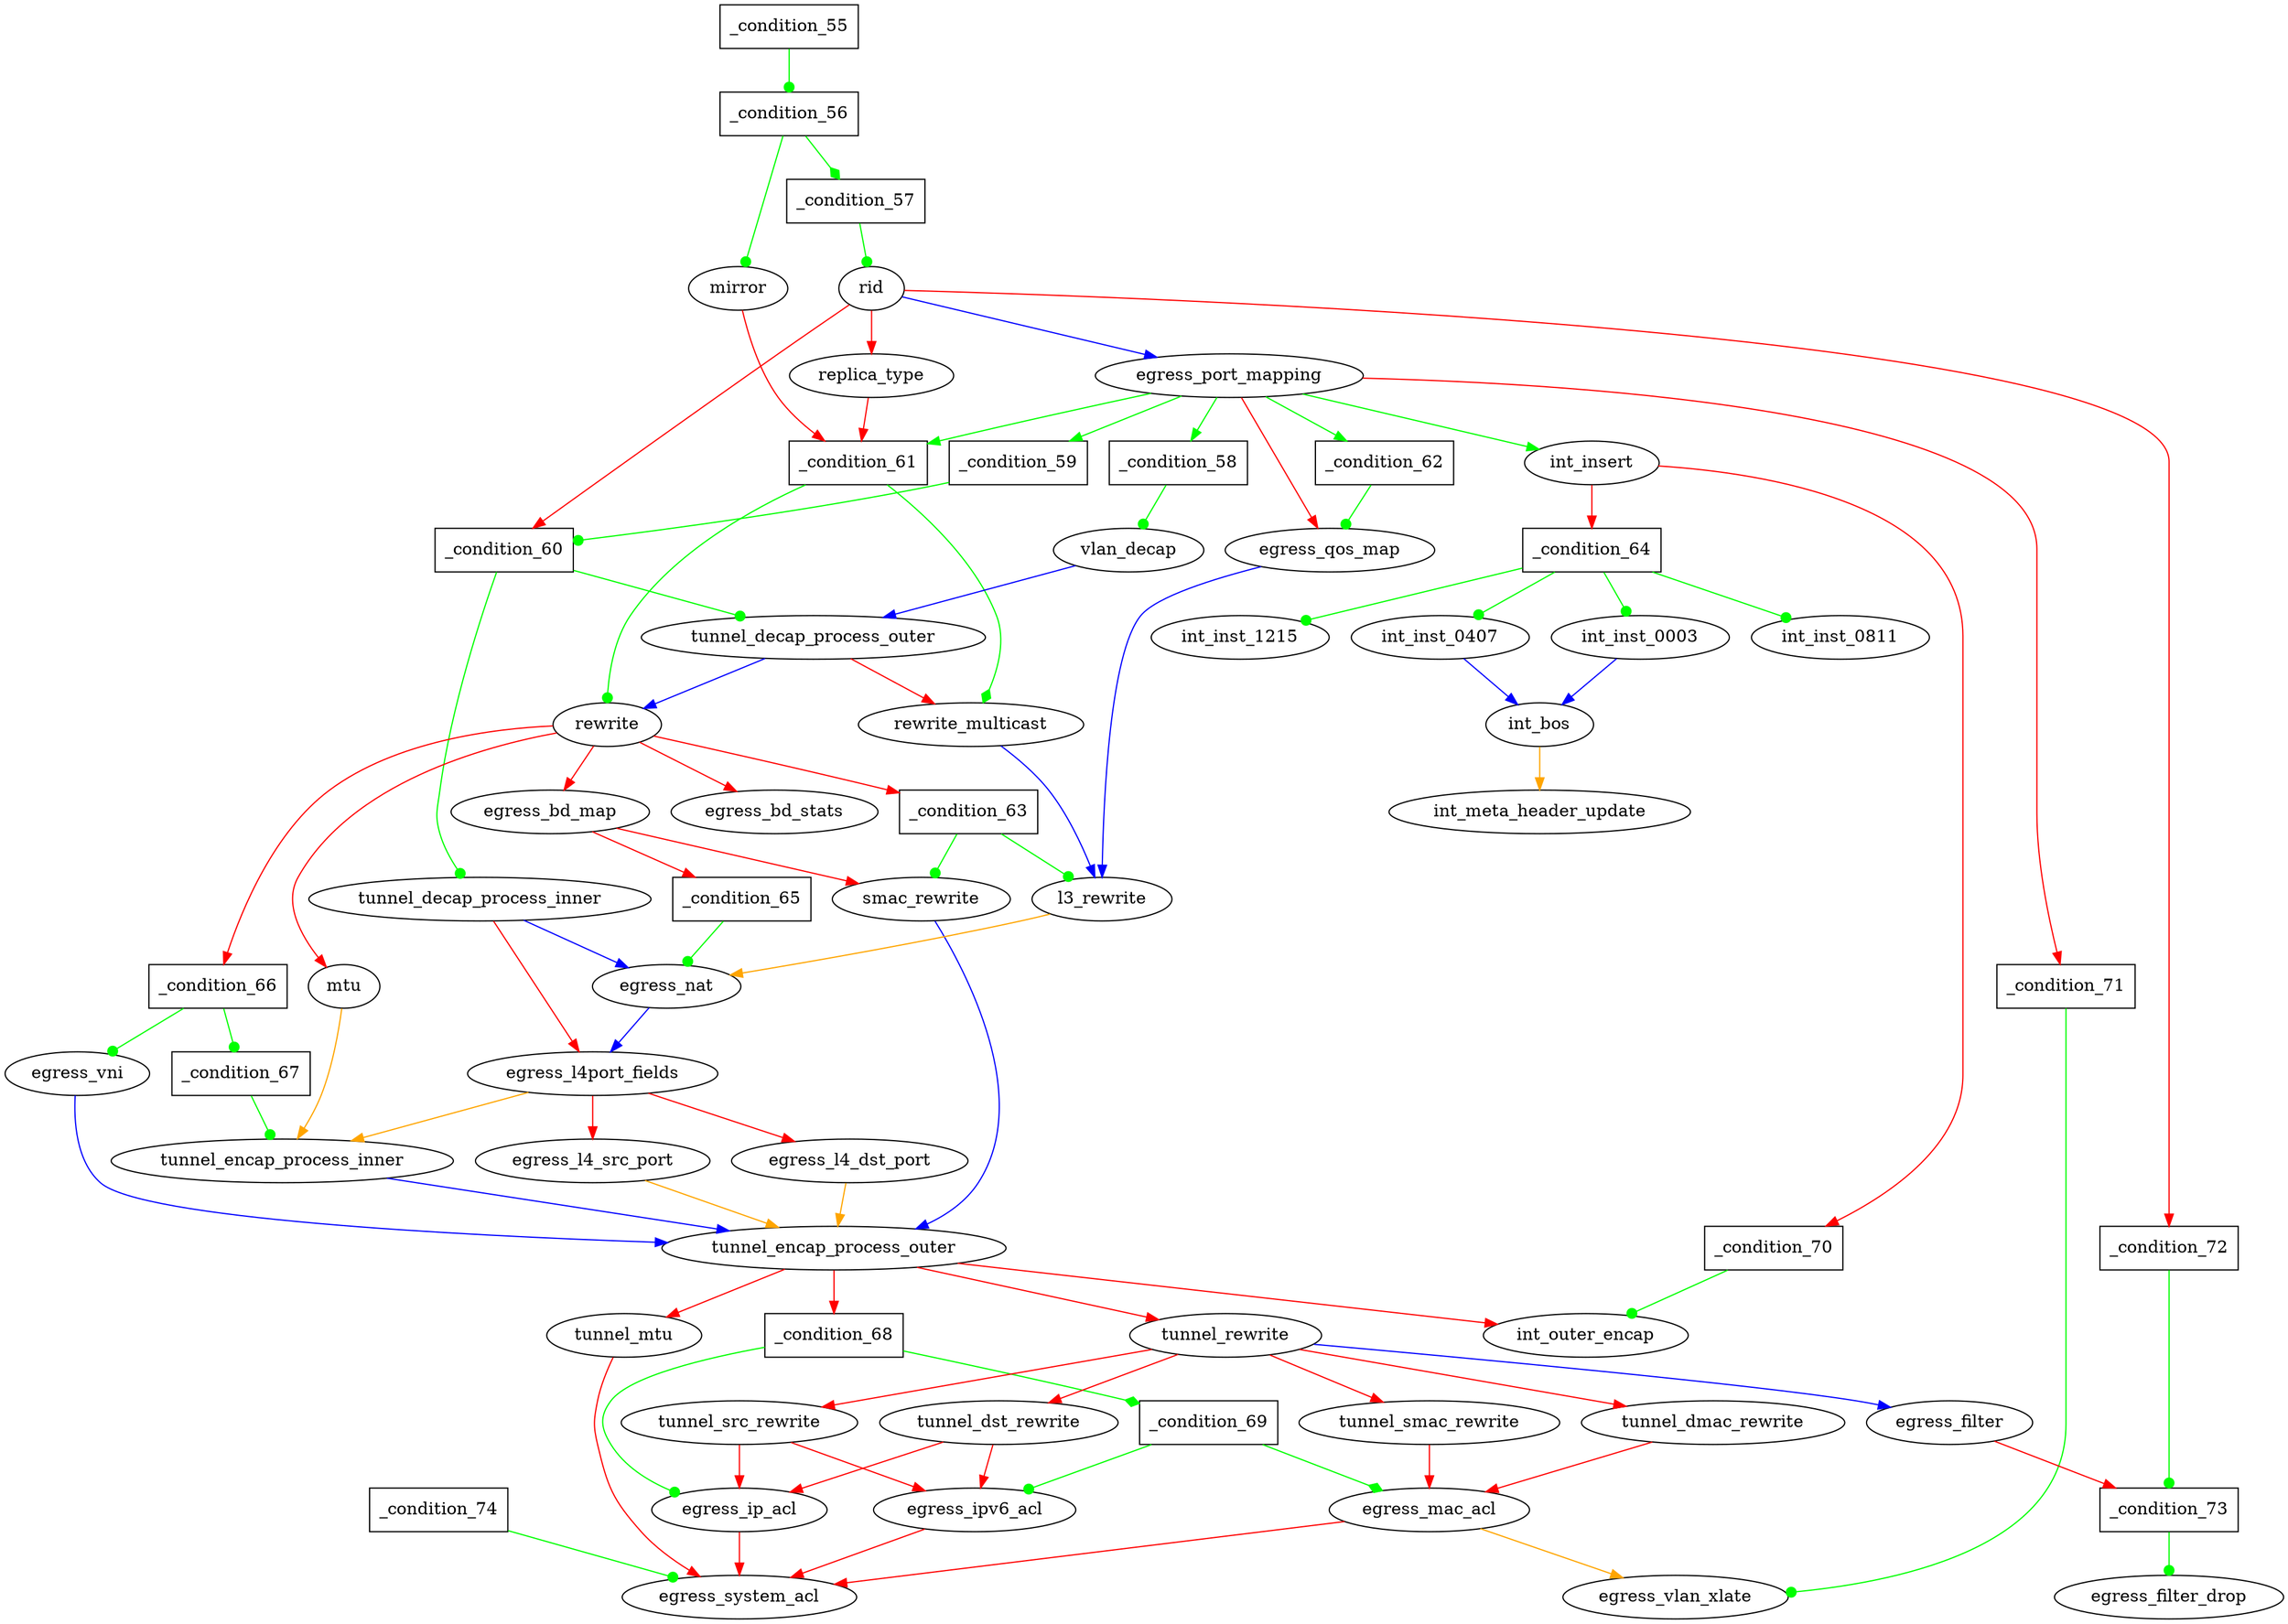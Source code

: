 digraph egress {
_condition_61 [shape=box label="_condition_61"];
_condition_68 [shape=box label="_condition_68"];
_condition_69 [shape=box label="_condition_69"];
_condition_62 [shape=box label="_condition_62"];
_condition_63 [shape=box label="_condition_63"];
_condition_60 [shape=box label="_condition_60"];
_condition_66 [shape=box label="_condition_66"];
_condition_67 [shape=box label="_condition_67"];
_condition_64 [shape=box label="_condition_64"];
_condition_65 [shape=box label="_condition_65"];
_condition_57 [shape=box label="_condition_57"];
_condition_56 [shape=box label="_condition_56"];
_condition_55 [shape=box label="_condition_55"];
_condition_71 [shape=box label="_condition_71"];
_condition_70 [shape=box label="_condition_70"];
_condition_73 [shape=box label="_condition_73"];
_condition_72 [shape=box label="_condition_72"];
_condition_74 [shape=box label="_condition_74"];
_condition_59 [shape=box label="_condition_59"];
_condition_58 [shape=box label="_condition_58"];
int_bos -> int_meta_header_update [color=orange ];
_condition_61 -> rewrite_multicast [color=green  arrowhead = diamond];
_condition_61 -> rewrite [color=green  arrowhead = dot];
vlan_decap -> tunnel_decap_process_outer [color=blue ];
rewrite -> egress_bd_map [color=red ];
rewrite -> mtu [color=red ];
rewrite -> egress_bd_stats [color=red ];
rewrite -> _condition_66 [color=red ];
rewrite -> _condition_63 [color=red ];
int_insert -> _condition_70 [color=red ];
int_insert -> _condition_64 [color=red ];
egress_ipv6_acl -> egress_system_acl [color=red ];
int_inst_0003 -> int_bos [color=blue ];
mirror -> _condition_61 [color=red ];
rid -> egress_port_mapping [color=blue ];
rid -> _condition_60 [color=red ];
rid -> _condition_72 [color=red ];
rid -> replica_type [color=red ];
mtu -> tunnel_encap_process_inner [color=orange ];
egress_port_mapping -> _condition_71 [color=red ];
egress_port_mapping -> _condition_62 [color=green ];
egress_port_mapping -> _condition_58 [color=green ];
egress_port_mapping -> egress_qos_map [color=red ];
egress_port_mapping -> _condition_61 [color=green ];
egress_port_mapping -> int_insert [color=green ];
egress_port_mapping -> _condition_59 [color=green ];
_condition_68 -> egress_ip_acl [color=green  arrowhead = dot];
_condition_68 -> _condition_69 [color=green  arrowhead = diamond];
_condition_69 -> egress_ipv6_acl [color=green  arrowhead = dot];
_condition_69 -> egress_mac_acl [color=green  arrowhead = diamond];
egress_bd_map -> smac_rewrite [color=red ];
egress_bd_map -> _condition_65 [color=red ];
tunnel_src_rewrite -> egress_ip_acl [color=red ];
tunnel_src_rewrite -> egress_ipv6_acl [color=red ];
egress_l4port_fields -> egress_l4_dst_port [color=red ];
egress_l4port_fields -> egress_l4_src_port [color=red ];
egress_l4port_fields -> tunnel_encap_process_inner [color=orange ];
_condition_62 -> egress_qos_map [color=green  arrowhead = dot];
_condition_63 -> smac_rewrite [color=green  arrowhead = dot];
_condition_63 -> l3_rewrite [color=green  arrowhead = dot];
_condition_60 -> tunnel_decap_process_outer [color=green  arrowhead = dot];
_condition_60 -> tunnel_decap_process_inner [color=green  arrowhead = dot];
_condition_66 -> _condition_67 [color=green  arrowhead = dot];
_condition_66 -> egress_vni [color=green  arrowhead = dot];
_condition_67 -> tunnel_encap_process_inner [color=green  arrowhead = dot];
_condition_64 -> int_inst_0811 [color=green  arrowhead = dot];
_condition_64 -> int_inst_1215 [color=green  arrowhead = dot];
_condition_64 -> int_inst_0407 [color=green  arrowhead = dot];
_condition_64 -> int_inst_0003 [color=green  arrowhead = dot];
tunnel_encap_process_outer -> _condition_68 [color=red ];
tunnel_encap_process_outer -> tunnel_rewrite [color=red ];
tunnel_encap_process_outer -> int_outer_encap [color=red ];
tunnel_encap_process_outer -> tunnel_mtu [color=red ];
tunnel_mtu -> egress_system_acl [color=red ];
tunnel_decap_process_inner -> egress_l4port_fields [color=red ];
tunnel_decap_process_inner -> egress_nat [color=blue ];
tunnel_decap_process_outer -> rewrite_multicast [color=red ];
tunnel_decap_process_outer -> rewrite [color=blue ];
tunnel_smac_rewrite -> egress_mac_acl [color=red ];
smac_rewrite -> tunnel_encap_process_outer [color=blue ];
replica_type -> _condition_61 [color=red ];
rewrite_multicast -> l3_rewrite [color=blue ];
_condition_65 -> egress_nat [color=green  arrowhead = dot];
egress_filter -> _condition_73 [color=red ];
int_inst_0407 -> int_bos [color=blue ];
tunnel_rewrite -> tunnel_smac_rewrite [color=red ];
tunnel_rewrite -> tunnel_dmac_rewrite [color=red ];
tunnel_rewrite -> tunnel_src_rewrite [color=red ];
tunnel_rewrite -> egress_filter [color=blue ];
tunnel_rewrite -> tunnel_dst_rewrite [color=red ];
egress_ip_acl -> egress_system_acl [color=red ];
tunnel_encap_process_inner -> tunnel_encap_process_outer [color=blue ];
egress_nat -> egress_l4port_fields [color=blue ];
_condition_57 -> rid [color=green  arrowhead = dot];
_condition_56 -> mirror [color=green  arrowhead = dot];
_condition_56 -> _condition_57 [color=green  arrowhead = diamond];
_condition_55 -> _condition_56 [color=green  arrowhead = dot];
tunnel_dmac_rewrite -> egress_mac_acl [color=red ];
egress_l4_dst_port -> tunnel_encap_process_outer [color=orange ];
egress_mac_acl -> egress_system_acl [color=red ];
egress_mac_acl -> egress_vlan_xlate [color=orange ];
egress_vni -> tunnel_encap_process_outer [color=blue ];
_condition_71 -> egress_vlan_xlate [color=green  arrowhead = dot];
_condition_70 -> int_outer_encap [color=green  arrowhead = dot];
_condition_73 -> egress_filter_drop [color=green  arrowhead = dot];
_condition_72 -> _condition_73 [color=green  arrowhead = dot];
_condition_74 -> egress_system_acl [color=green  arrowhead = dot];
_condition_59 -> _condition_60 [color=green  arrowhead = dot];
_condition_58 -> vlan_decap [color=green  arrowhead = dot];
l3_rewrite -> egress_nat [color=orange ];
egress_l4_src_port -> tunnel_encap_process_outer [color=orange ];
egress_qos_map -> l3_rewrite [color=blue ];
tunnel_dst_rewrite -> egress_ip_acl [color=red ];
tunnel_dst_rewrite -> egress_ipv6_acl [color=red ];
}
